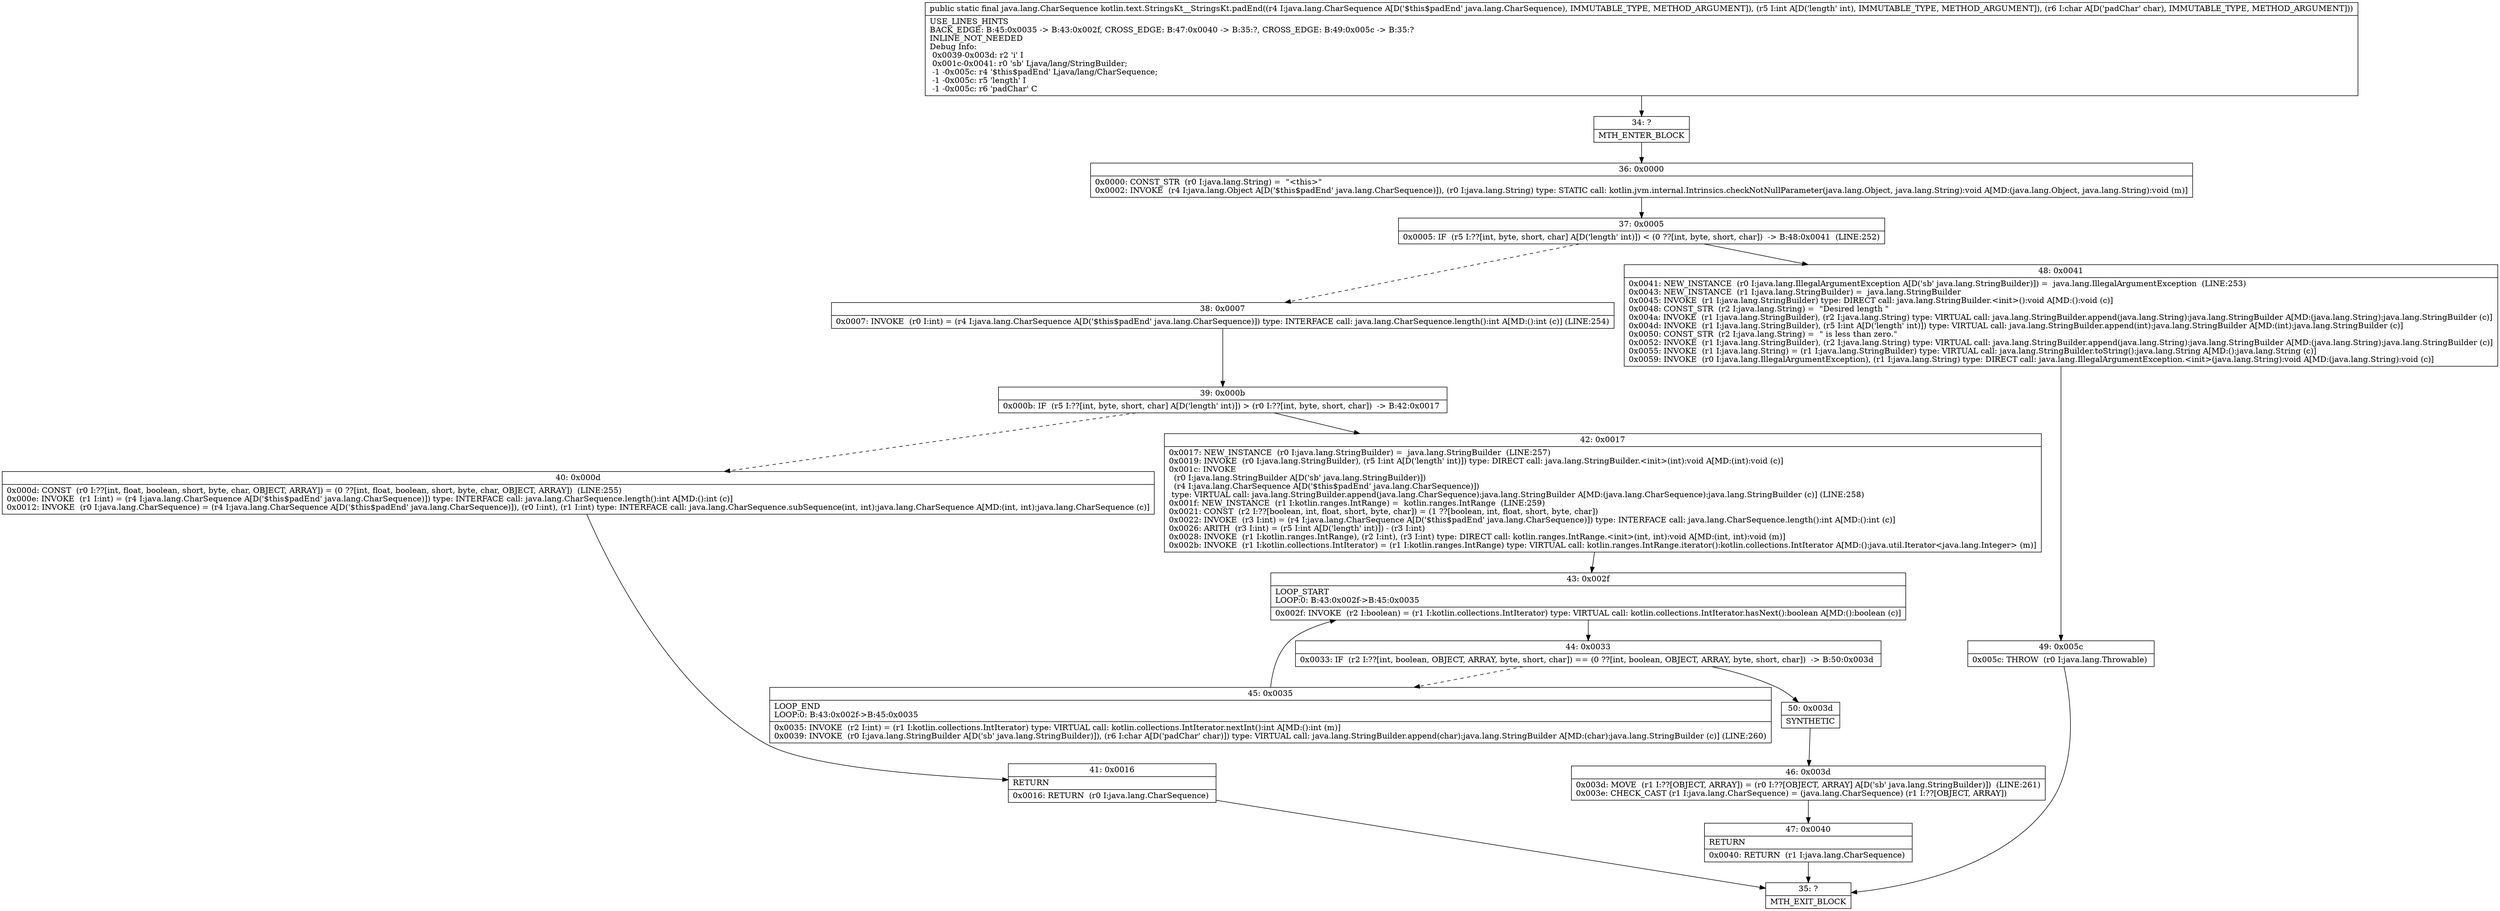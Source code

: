 digraph "CFG forkotlin.text.StringsKt__StringsKt.padEnd(Ljava\/lang\/CharSequence;IC)Ljava\/lang\/CharSequence;" {
Node_34 [shape=record,label="{34\:\ ?|MTH_ENTER_BLOCK\l}"];
Node_36 [shape=record,label="{36\:\ 0x0000|0x0000: CONST_STR  (r0 I:java.lang.String) =  \"\<this\>\" \l0x0002: INVOKE  (r4 I:java.lang.Object A[D('$this$padEnd' java.lang.CharSequence)]), (r0 I:java.lang.String) type: STATIC call: kotlin.jvm.internal.Intrinsics.checkNotNullParameter(java.lang.Object, java.lang.String):void A[MD:(java.lang.Object, java.lang.String):void (m)]\l}"];
Node_37 [shape=record,label="{37\:\ 0x0005|0x0005: IF  (r5 I:??[int, byte, short, char] A[D('length' int)]) \< (0 ??[int, byte, short, char])  \-\> B:48:0x0041  (LINE:252)\l}"];
Node_38 [shape=record,label="{38\:\ 0x0007|0x0007: INVOKE  (r0 I:int) = (r4 I:java.lang.CharSequence A[D('$this$padEnd' java.lang.CharSequence)]) type: INTERFACE call: java.lang.CharSequence.length():int A[MD:():int (c)] (LINE:254)\l}"];
Node_39 [shape=record,label="{39\:\ 0x000b|0x000b: IF  (r5 I:??[int, byte, short, char] A[D('length' int)]) \> (r0 I:??[int, byte, short, char])  \-\> B:42:0x0017 \l}"];
Node_40 [shape=record,label="{40\:\ 0x000d|0x000d: CONST  (r0 I:??[int, float, boolean, short, byte, char, OBJECT, ARRAY]) = (0 ??[int, float, boolean, short, byte, char, OBJECT, ARRAY])  (LINE:255)\l0x000e: INVOKE  (r1 I:int) = (r4 I:java.lang.CharSequence A[D('$this$padEnd' java.lang.CharSequence)]) type: INTERFACE call: java.lang.CharSequence.length():int A[MD:():int (c)]\l0x0012: INVOKE  (r0 I:java.lang.CharSequence) = (r4 I:java.lang.CharSequence A[D('$this$padEnd' java.lang.CharSequence)]), (r0 I:int), (r1 I:int) type: INTERFACE call: java.lang.CharSequence.subSequence(int, int):java.lang.CharSequence A[MD:(int, int):java.lang.CharSequence (c)]\l}"];
Node_41 [shape=record,label="{41\:\ 0x0016|RETURN\l|0x0016: RETURN  (r0 I:java.lang.CharSequence) \l}"];
Node_35 [shape=record,label="{35\:\ ?|MTH_EXIT_BLOCK\l}"];
Node_42 [shape=record,label="{42\:\ 0x0017|0x0017: NEW_INSTANCE  (r0 I:java.lang.StringBuilder) =  java.lang.StringBuilder  (LINE:257)\l0x0019: INVOKE  (r0 I:java.lang.StringBuilder), (r5 I:int A[D('length' int)]) type: DIRECT call: java.lang.StringBuilder.\<init\>(int):void A[MD:(int):void (c)]\l0x001c: INVOKE  \l  (r0 I:java.lang.StringBuilder A[D('sb' java.lang.StringBuilder)])\l  (r4 I:java.lang.CharSequence A[D('$this$padEnd' java.lang.CharSequence)])\l type: VIRTUAL call: java.lang.StringBuilder.append(java.lang.CharSequence):java.lang.StringBuilder A[MD:(java.lang.CharSequence):java.lang.StringBuilder (c)] (LINE:258)\l0x001f: NEW_INSTANCE  (r1 I:kotlin.ranges.IntRange) =  kotlin.ranges.IntRange  (LINE:259)\l0x0021: CONST  (r2 I:??[boolean, int, float, short, byte, char]) = (1 ??[boolean, int, float, short, byte, char]) \l0x0022: INVOKE  (r3 I:int) = (r4 I:java.lang.CharSequence A[D('$this$padEnd' java.lang.CharSequence)]) type: INTERFACE call: java.lang.CharSequence.length():int A[MD:():int (c)]\l0x0026: ARITH  (r3 I:int) = (r5 I:int A[D('length' int)]) \- (r3 I:int) \l0x0028: INVOKE  (r1 I:kotlin.ranges.IntRange), (r2 I:int), (r3 I:int) type: DIRECT call: kotlin.ranges.IntRange.\<init\>(int, int):void A[MD:(int, int):void (m)]\l0x002b: INVOKE  (r1 I:kotlin.collections.IntIterator) = (r1 I:kotlin.ranges.IntRange) type: VIRTUAL call: kotlin.ranges.IntRange.iterator():kotlin.collections.IntIterator A[MD:():java.util.Iterator\<java.lang.Integer\> (m)]\l}"];
Node_43 [shape=record,label="{43\:\ 0x002f|LOOP_START\lLOOP:0: B:43:0x002f\-\>B:45:0x0035\l|0x002f: INVOKE  (r2 I:boolean) = (r1 I:kotlin.collections.IntIterator) type: VIRTUAL call: kotlin.collections.IntIterator.hasNext():boolean A[MD:():boolean (c)]\l}"];
Node_44 [shape=record,label="{44\:\ 0x0033|0x0033: IF  (r2 I:??[int, boolean, OBJECT, ARRAY, byte, short, char]) == (0 ??[int, boolean, OBJECT, ARRAY, byte, short, char])  \-\> B:50:0x003d \l}"];
Node_45 [shape=record,label="{45\:\ 0x0035|LOOP_END\lLOOP:0: B:43:0x002f\-\>B:45:0x0035\l|0x0035: INVOKE  (r2 I:int) = (r1 I:kotlin.collections.IntIterator) type: VIRTUAL call: kotlin.collections.IntIterator.nextInt():int A[MD:():int (m)]\l0x0039: INVOKE  (r0 I:java.lang.StringBuilder A[D('sb' java.lang.StringBuilder)]), (r6 I:char A[D('padChar' char)]) type: VIRTUAL call: java.lang.StringBuilder.append(char):java.lang.StringBuilder A[MD:(char):java.lang.StringBuilder (c)] (LINE:260)\l}"];
Node_50 [shape=record,label="{50\:\ 0x003d|SYNTHETIC\l}"];
Node_46 [shape=record,label="{46\:\ 0x003d|0x003d: MOVE  (r1 I:??[OBJECT, ARRAY]) = (r0 I:??[OBJECT, ARRAY] A[D('sb' java.lang.StringBuilder)])  (LINE:261)\l0x003e: CHECK_CAST (r1 I:java.lang.CharSequence) = (java.lang.CharSequence) (r1 I:??[OBJECT, ARRAY]) \l}"];
Node_47 [shape=record,label="{47\:\ 0x0040|RETURN\l|0x0040: RETURN  (r1 I:java.lang.CharSequence) \l}"];
Node_48 [shape=record,label="{48\:\ 0x0041|0x0041: NEW_INSTANCE  (r0 I:java.lang.IllegalArgumentException A[D('sb' java.lang.StringBuilder)]) =  java.lang.IllegalArgumentException  (LINE:253)\l0x0043: NEW_INSTANCE  (r1 I:java.lang.StringBuilder) =  java.lang.StringBuilder \l0x0045: INVOKE  (r1 I:java.lang.StringBuilder) type: DIRECT call: java.lang.StringBuilder.\<init\>():void A[MD:():void (c)]\l0x0048: CONST_STR  (r2 I:java.lang.String) =  \"Desired length \" \l0x004a: INVOKE  (r1 I:java.lang.StringBuilder), (r2 I:java.lang.String) type: VIRTUAL call: java.lang.StringBuilder.append(java.lang.String):java.lang.StringBuilder A[MD:(java.lang.String):java.lang.StringBuilder (c)]\l0x004d: INVOKE  (r1 I:java.lang.StringBuilder), (r5 I:int A[D('length' int)]) type: VIRTUAL call: java.lang.StringBuilder.append(int):java.lang.StringBuilder A[MD:(int):java.lang.StringBuilder (c)]\l0x0050: CONST_STR  (r2 I:java.lang.String) =  \" is less than zero.\" \l0x0052: INVOKE  (r1 I:java.lang.StringBuilder), (r2 I:java.lang.String) type: VIRTUAL call: java.lang.StringBuilder.append(java.lang.String):java.lang.StringBuilder A[MD:(java.lang.String):java.lang.StringBuilder (c)]\l0x0055: INVOKE  (r1 I:java.lang.String) = (r1 I:java.lang.StringBuilder) type: VIRTUAL call: java.lang.StringBuilder.toString():java.lang.String A[MD:():java.lang.String (c)]\l0x0059: INVOKE  (r0 I:java.lang.IllegalArgumentException), (r1 I:java.lang.String) type: DIRECT call: java.lang.IllegalArgumentException.\<init\>(java.lang.String):void A[MD:(java.lang.String):void (c)]\l}"];
Node_49 [shape=record,label="{49\:\ 0x005c|0x005c: THROW  (r0 I:java.lang.Throwable) \l}"];
MethodNode[shape=record,label="{public static final java.lang.CharSequence kotlin.text.StringsKt__StringsKt.padEnd((r4 I:java.lang.CharSequence A[D('$this$padEnd' java.lang.CharSequence), IMMUTABLE_TYPE, METHOD_ARGUMENT]), (r5 I:int A[D('length' int), IMMUTABLE_TYPE, METHOD_ARGUMENT]), (r6 I:char A[D('padChar' char), IMMUTABLE_TYPE, METHOD_ARGUMENT]))  | USE_LINES_HINTS\lBACK_EDGE: B:45:0x0035 \-\> B:43:0x002f, CROSS_EDGE: B:47:0x0040 \-\> B:35:?, CROSS_EDGE: B:49:0x005c \-\> B:35:?\lINLINE_NOT_NEEDED\lDebug Info:\l  0x0039\-0x003d: r2 'i' I\l  0x001c\-0x0041: r0 'sb' Ljava\/lang\/StringBuilder;\l  \-1 \-0x005c: r4 '$this$padEnd' Ljava\/lang\/CharSequence;\l  \-1 \-0x005c: r5 'length' I\l  \-1 \-0x005c: r6 'padChar' C\l}"];
MethodNode -> Node_34;Node_34 -> Node_36;
Node_36 -> Node_37;
Node_37 -> Node_38[style=dashed];
Node_37 -> Node_48;
Node_38 -> Node_39;
Node_39 -> Node_40[style=dashed];
Node_39 -> Node_42;
Node_40 -> Node_41;
Node_41 -> Node_35;
Node_42 -> Node_43;
Node_43 -> Node_44;
Node_44 -> Node_45[style=dashed];
Node_44 -> Node_50;
Node_45 -> Node_43;
Node_50 -> Node_46;
Node_46 -> Node_47;
Node_47 -> Node_35;
Node_48 -> Node_49;
Node_49 -> Node_35;
}

